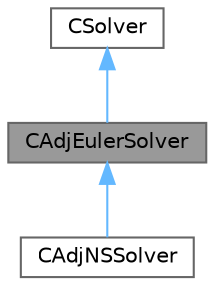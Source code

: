 digraph "CAdjEulerSolver"
{
 // LATEX_PDF_SIZE
  bgcolor="transparent";
  edge [fontname=Helvetica,fontsize=10,labelfontname=Helvetica,labelfontsize=10];
  node [fontname=Helvetica,fontsize=10,shape=box,height=0.2,width=0.4];
  Node1 [id="Node000001",label="CAdjEulerSolver",height=0.2,width=0.4,color="gray40", fillcolor="grey60", style="filled", fontcolor="black",tooltip="Main class for defining the Euler's adjoint flow solver."];
  Node2 -> Node1 [id="edge1_Node000001_Node000002",dir="back",color="steelblue1",style="solid",tooltip=" "];
  Node2 [id="Node000002",label="CSolver",height=0.2,width=0.4,color="gray40", fillcolor="white", style="filled",URL="$classCSolver.html",tooltip=" "];
  Node1 -> Node3 [id="edge2_Node000001_Node000003",dir="back",color="steelblue1",style="solid",tooltip=" "];
  Node3 [id="Node000003",label="CAdjNSSolver",height=0.2,width=0.4,color="gray40", fillcolor="white", style="filled",URL="$classCAdjNSSolver.html",tooltip="Main class for defining the Navier-Stokes' adjoint flow solver."];
}
